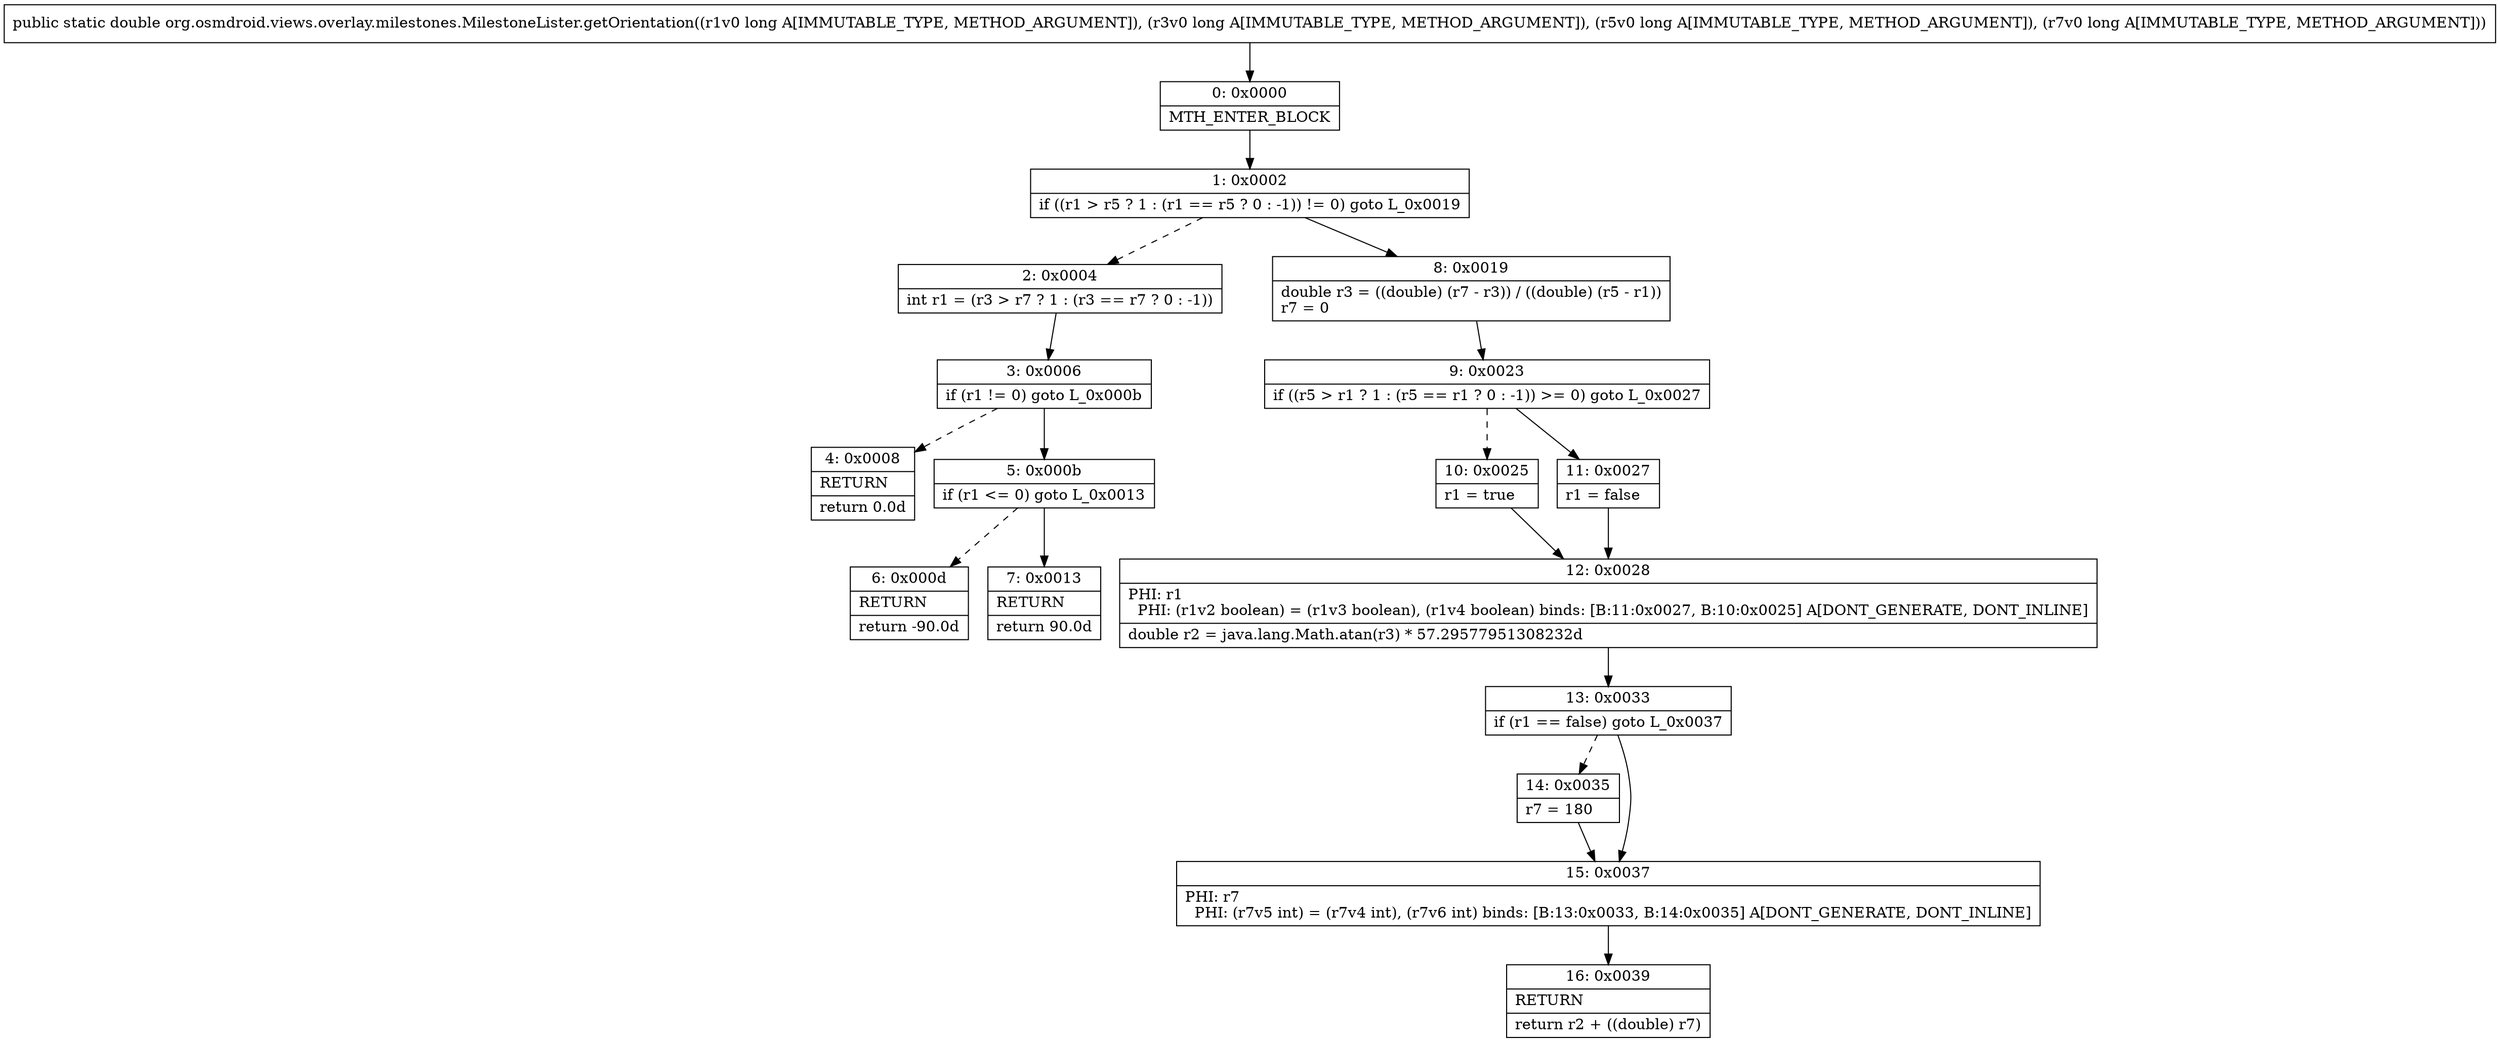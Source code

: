 digraph "CFG fororg.osmdroid.views.overlay.milestones.MilestoneLister.getOrientation(JJJJ)D" {
Node_0 [shape=record,label="{0\:\ 0x0000|MTH_ENTER_BLOCK\l}"];
Node_1 [shape=record,label="{1\:\ 0x0002|if ((r1 \> r5 ? 1 : (r1 == r5 ? 0 : \-1)) != 0) goto L_0x0019\l}"];
Node_2 [shape=record,label="{2\:\ 0x0004|int r1 = (r3 \> r7 ? 1 : (r3 == r7 ? 0 : \-1))\l}"];
Node_3 [shape=record,label="{3\:\ 0x0006|if (r1 != 0) goto L_0x000b\l}"];
Node_4 [shape=record,label="{4\:\ 0x0008|RETURN\l|return 0.0d\l}"];
Node_5 [shape=record,label="{5\:\ 0x000b|if (r1 \<= 0) goto L_0x0013\l}"];
Node_6 [shape=record,label="{6\:\ 0x000d|RETURN\l|return \-90.0d\l}"];
Node_7 [shape=record,label="{7\:\ 0x0013|RETURN\l|return 90.0d\l}"];
Node_8 [shape=record,label="{8\:\ 0x0019|double r3 = ((double) (r7 \- r3)) \/ ((double) (r5 \- r1))\lr7 = 0\l}"];
Node_9 [shape=record,label="{9\:\ 0x0023|if ((r5 \> r1 ? 1 : (r5 == r1 ? 0 : \-1)) \>= 0) goto L_0x0027\l}"];
Node_10 [shape=record,label="{10\:\ 0x0025|r1 = true\l}"];
Node_11 [shape=record,label="{11\:\ 0x0027|r1 = false\l}"];
Node_12 [shape=record,label="{12\:\ 0x0028|PHI: r1 \l  PHI: (r1v2 boolean) = (r1v3 boolean), (r1v4 boolean) binds: [B:11:0x0027, B:10:0x0025] A[DONT_GENERATE, DONT_INLINE]\l|double r2 = java.lang.Math.atan(r3) * 57.29577951308232d\l}"];
Node_13 [shape=record,label="{13\:\ 0x0033|if (r1 == false) goto L_0x0037\l}"];
Node_14 [shape=record,label="{14\:\ 0x0035|r7 = 180\l}"];
Node_15 [shape=record,label="{15\:\ 0x0037|PHI: r7 \l  PHI: (r7v5 int) = (r7v4 int), (r7v6 int) binds: [B:13:0x0033, B:14:0x0035] A[DONT_GENERATE, DONT_INLINE]\l}"];
Node_16 [shape=record,label="{16\:\ 0x0039|RETURN\l|return r2 + ((double) r7)\l}"];
MethodNode[shape=record,label="{public static double org.osmdroid.views.overlay.milestones.MilestoneLister.getOrientation((r1v0 long A[IMMUTABLE_TYPE, METHOD_ARGUMENT]), (r3v0 long A[IMMUTABLE_TYPE, METHOD_ARGUMENT]), (r5v0 long A[IMMUTABLE_TYPE, METHOD_ARGUMENT]), (r7v0 long A[IMMUTABLE_TYPE, METHOD_ARGUMENT])) }"];
MethodNode -> Node_0;
Node_0 -> Node_1;
Node_1 -> Node_2[style=dashed];
Node_1 -> Node_8;
Node_2 -> Node_3;
Node_3 -> Node_4[style=dashed];
Node_3 -> Node_5;
Node_5 -> Node_6[style=dashed];
Node_5 -> Node_7;
Node_8 -> Node_9;
Node_9 -> Node_10[style=dashed];
Node_9 -> Node_11;
Node_10 -> Node_12;
Node_11 -> Node_12;
Node_12 -> Node_13;
Node_13 -> Node_14[style=dashed];
Node_13 -> Node_15;
Node_14 -> Node_15;
Node_15 -> Node_16;
}

